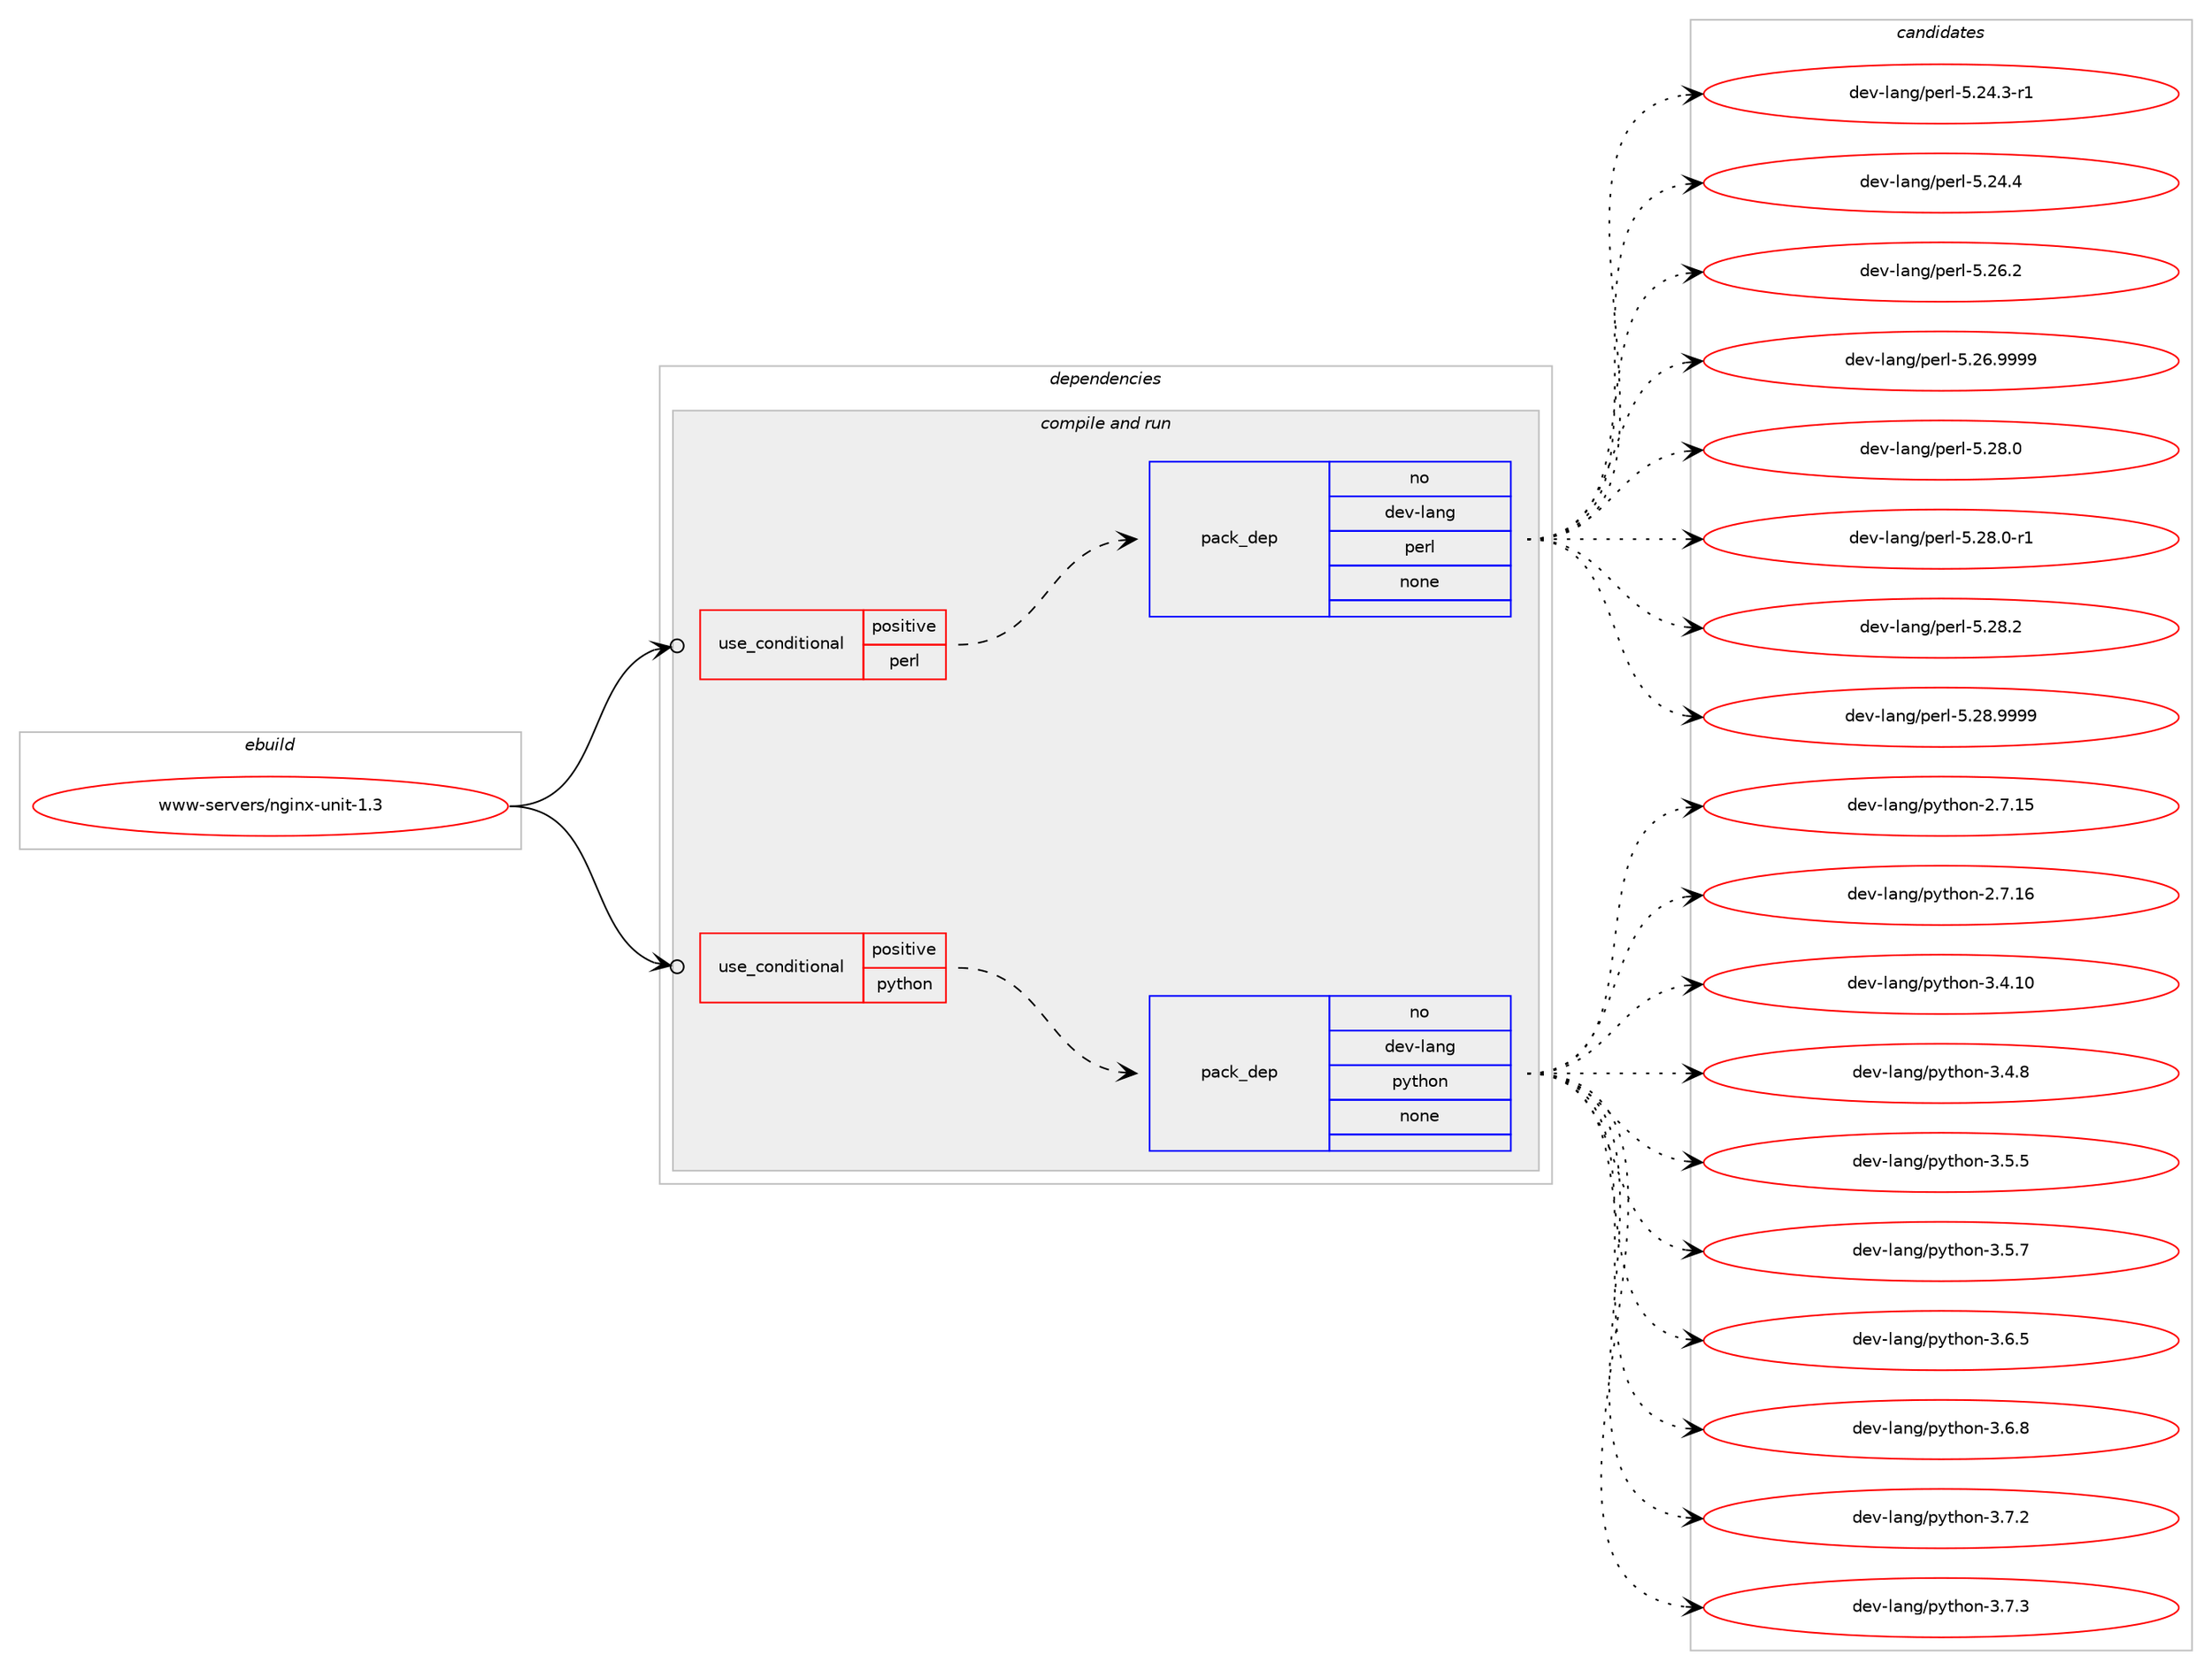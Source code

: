 digraph prolog {

# *************
# Graph options
# *************

newrank=true;
concentrate=true;
compound=true;
graph [rankdir=LR,fontname=Helvetica,fontsize=10,ranksep=1.5];#, ranksep=2.5, nodesep=0.2];
edge  [arrowhead=vee];
node  [fontname=Helvetica,fontsize=10];

# **********
# The ebuild
# **********

subgraph cluster_leftcol {
color=gray;
rank=same;
label=<<i>ebuild</i>>;
id [label="www-servers/nginx-unit-1.3", color=red, width=4, href="../www-servers/nginx-unit-1.3.svg"];
}

# ****************
# The dependencies
# ****************

subgraph cluster_midcol {
color=gray;
label=<<i>dependencies</i>>;
subgraph cluster_compile {
fillcolor="#eeeeee";
style=filled;
label=<<i>compile</i>>;
}
subgraph cluster_compileandrun {
fillcolor="#eeeeee";
style=filled;
label=<<i>compile and run</i>>;
subgraph cond1306 {
dependency6252 [label=<<TABLE BORDER="0" CELLBORDER="1" CELLSPACING="0" CELLPADDING="4"><TR><TD ROWSPAN="3" CELLPADDING="10">use_conditional</TD></TR><TR><TD>positive</TD></TR><TR><TD>perl</TD></TR></TABLE>>, shape=none, color=red];
subgraph pack4851 {
dependency6253 [label=<<TABLE BORDER="0" CELLBORDER="1" CELLSPACING="0" CELLPADDING="4" WIDTH="220"><TR><TD ROWSPAN="6" CELLPADDING="30">pack_dep</TD></TR><TR><TD WIDTH="110">no</TD></TR><TR><TD>dev-lang</TD></TR><TR><TD>perl</TD></TR><TR><TD>none</TD></TR><TR><TD></TD></TR></TABLE>>, shape=none, color=blue];
}
dependency6252:e -> dependency6253:w [weight=20,style="dashed",arrowhead="vee"];
}
id:e -> dependency6252:w [weight=20,style="solid",arrowhead="odotvee"];
subgraph cond1307 {
dependency6254 [label=<<TABLE BORDER="0" CELLBORDER="1" CELLSPACING="0" CELLPADDING="4"><TR><TD ROWSPAN="3" CELLPADDING="10">use_conditional</TD></TR><TR><TD>positive</TD></TR><TR><TD>python</TD></TR></TABLE>>, shape=none, color=red];
subgraph pack4852 {
dependency6255 [label=<<TABLE BORDER="0" CELLBORDER="1" CELLSPACING="0" CELLPADDING="4" WIDTH="220"><TR><TD ROWSPAN="6" CELLPADDING="30">pack_dep</TD></TR><TR><TD WIDTH="110">no</TD></TR><TR><TD>dev-lang</TD></TR><TR><TD>python</TD></TR><TR><TD>none</TD></TR><TR><TD></TD></TR></TABLE>>, shape=none, color=blue];
}
dependency6254:e -> dependency6255:w [weight=20,style="dashed",arrowhead="vee"];
}
id:e -> dependency6254:w [weight=20,style="solid",arrowhead="odotvee"];
}
subgraph cluster_run {
fillcolor="#eeeeee";
style=filled;
label=<<i>run</i>>;
}
}

# **************
# The candidates
# **************

subgraph cluster_choices {
rank=same;
color=gray;
label=<<i>candidates</i>>;

subgraph choice4851 {
color=black;
nodesep=1;
choice100101118451089711010347112101114108455346505246514511449 [label="dev-lang/perl-5.24.3-r1", color=red, width=4,href="../dev-lang/perl-5.24.3-r1.svg"];
choice10010111845108971101034711210111410845534650524652 [label="dev-lang/perl-5.24.4", color=red, width=4,href="../dev-lang/perl-5.24.4.svg"];
choice10010111845108971101034711210111410845534650544650 [label="dev-lang/perl-5.26.2", color=red, width=4,href="../dev-lang/perl-5.26.2.svg"];
choice10010111845108971101034711210111410845534650544657575757 [label="dev-lang/perl-5.26.9999", color=red, width=4,href="../dev-lang/perl-5.26.9999.svg"];
choice10010111845108971101034711210111410845534650564648 [label="dev-lang/perl-5.28.0", color=red, width=4,href="../dev-lang/perl-5.28.0.svg"];
choice100101118451089711010347112101114108455346505646484511449 [label="dev-lang/perl-5.28.0-r1", color=red, width=4,href="../dev-lang/perl-5.28.0-r1.svg"];
choice10010111845108971101034711210111410845534650564650 [label="dev-lang/perl-5.28.2", color=red, width=4,href="../dev-lang/perl-5.28.2.svg"];
choice10010111845108971101034711210111410845534650564657575757 [label="dev-lang/perl-5.28.9999", color=red, width=4,href="../dev-lang/perl-5.28.9999.svg"];
dependency6253:e -> choice100101118451089711010347112101114108455346505246514511449:w [style=dotted,weight="100"];
dependency6253:e -> choice10010111845108971101034711210111410845534650524652:w [style=dotted,weight="100"];
dependency6253:e -> choice10010111845108971101034711210111410845534650544650:w [style=dotted,weight="100"];
dependency6253:e -> choice10010111845108971101034711210111410845534650544657575757:w [style=dotted,weight="100"];
dependency6253:e -> choice10010111845108971101034711210111410845534650564648:w [style=dotted,weight="100"];
dependency6253:e -> choice100101118451089711010347112101114108455346505646484511449:w [style=dotted,weight="100"];
dependency6253:e -> choice10010111845108971101034711210111410845534650564650:w [style=dotted,weight="100"];
dependency6253:e -> choice10010111845108971101034711210111410845534650564657575757:w [style=dotted,weight="100"];
}
subgraph choice4852 {
color=black;
nodesep=1;
choice10010111845108971101034711212111610411111045504655464953 [label="dev-lang/python-2.7.15", color=red, width=4,href="../dev-lang/python-2.7.15.svg"];
choice10010111845108971101034711212111610411111045504655464954 [label="dev-lang/python-2.7.16", color=red, width=4,href="../dev-lang/python-2.7.16.svg"];
choice10010111845108971101034711212111610411111045514652464948 [label="dev-lang/python-3.4.10", color=red, width=4,href="../dev-lang/python-3.4.10.svg"];
choice100101118451089711010347112121116104111110455146524656 [label="dev-lang/python-3.4.8", color=red, width=4,href="../dev-lang/python-3.4.8.svg"];
choice100101118451089711010347112121116104111110455146534653 [label="dev-lang/python-3.5.5", color=red, width=4,href="../dev-lang/python-3.5.5.svg"];
choice100101118451089711010347112121116104111110455146534655 [label="dev-lang/python-3.5.7", color=red, width=4,href="../dev-lang/python-3.5.7.svg"];
choice100101118451089711010347112121116104111110455146544653 [label="dev-lang/python-3.6.5", color=red, width=4,href="../dev-lang/python-3.6.5.svg"];
choice100101118451089711010347112121116104111110455146544656 [label="dev-lang/python-3.6.8", color=red, width=4,href="../dev-lang/python-3.6.8.svg"];
choice100101118451089711010347112121116104111110455146554650 [label="dev-lang/python-3.7.2", color=red, width=4,href="../dev-lang/python-3.7.2.svg"];
choice100101118451089711010347112121116104111110455146554651 [label="dev-lang/python-3.7.3", color=red, width=4,href="../dev-lang/python-3.7.3.svg"];
dependency6255:e -> choice10010111845108971101034711212111610411111045504655464953:w [style=dotted,weight="100"];
dependency6255:e -> choice10010111845108971101034711212111610411111045504655464954:w [style=dotted,weight="100"];
dependency6255:e -> choice10010111845108971101034711212111610411111045514652464948:w [style=dotted,weight="100"];
dependency6255:e -> choice100101118451089711010347112121116104111110455146524656:w [style=dotted,weight="100"];
dependency6255:e -> choice100101118451089711010347112121116104111110455146534653:w [style=dotted,weight="100"];
dependency6255:e -> choice100101118451089711010347112121116104111110455146534655:w [style=dotted,weight="100"];
dependency6255:e -> choice100101118451089711010347112121116104111110455146544653:w [style=dotted,weight="100"];
dependency6255:e -> choice100101118451089711010347112121116104111110455146544656:w [style=dotted,weight="100"];
dependency6255:e -> choice100101118451089711010347112121116104111110455146554650:w [style=dotted,weight="100"];
dependency6255:e -> choice100101118451089711010347112121116104111110455146554651:w [style=dotted,weight="100"];
}
}

}
